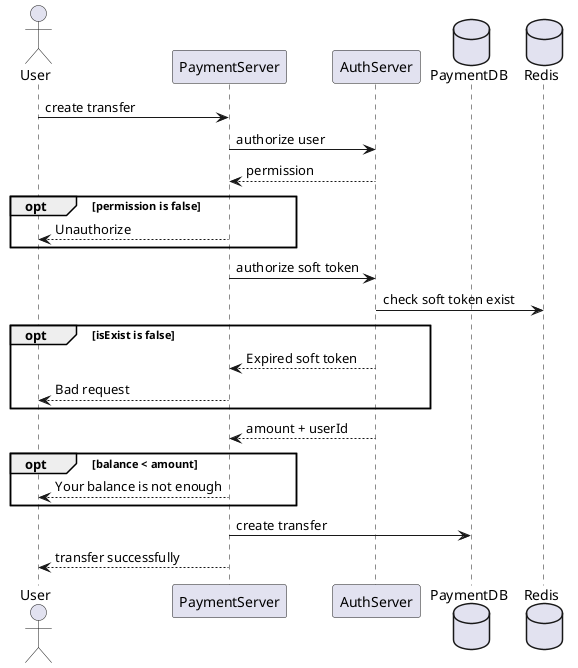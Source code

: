	
@startuml

actor User

participant PaymentServer
participant AuthServer
database PaymentDB
database Redis

User -> PaymentServer: create transfer
PaymentServer -> AuthServer: authorize user
PaymentServer <-- AuthServer: permission
opt permission is false
    PaymentServer --> User: Unauthorize
end
PaymentServer -> AuthServer: authorize soft token
AuthServer -> Redis: check soft token exist
opt isExist is false 
    AuthServer --> PaymentServer: Expired soft token
    PaymentServer --> User: Bad request
end
PaymentServer <-- AuthServer: amount + userId
opt balance < amount
    PaymentServer --> User: Your balance is not enough
end
PaymentServer -> PaymentDB: create transfer
PaymentServer --> User: transfer successfully
@enduml